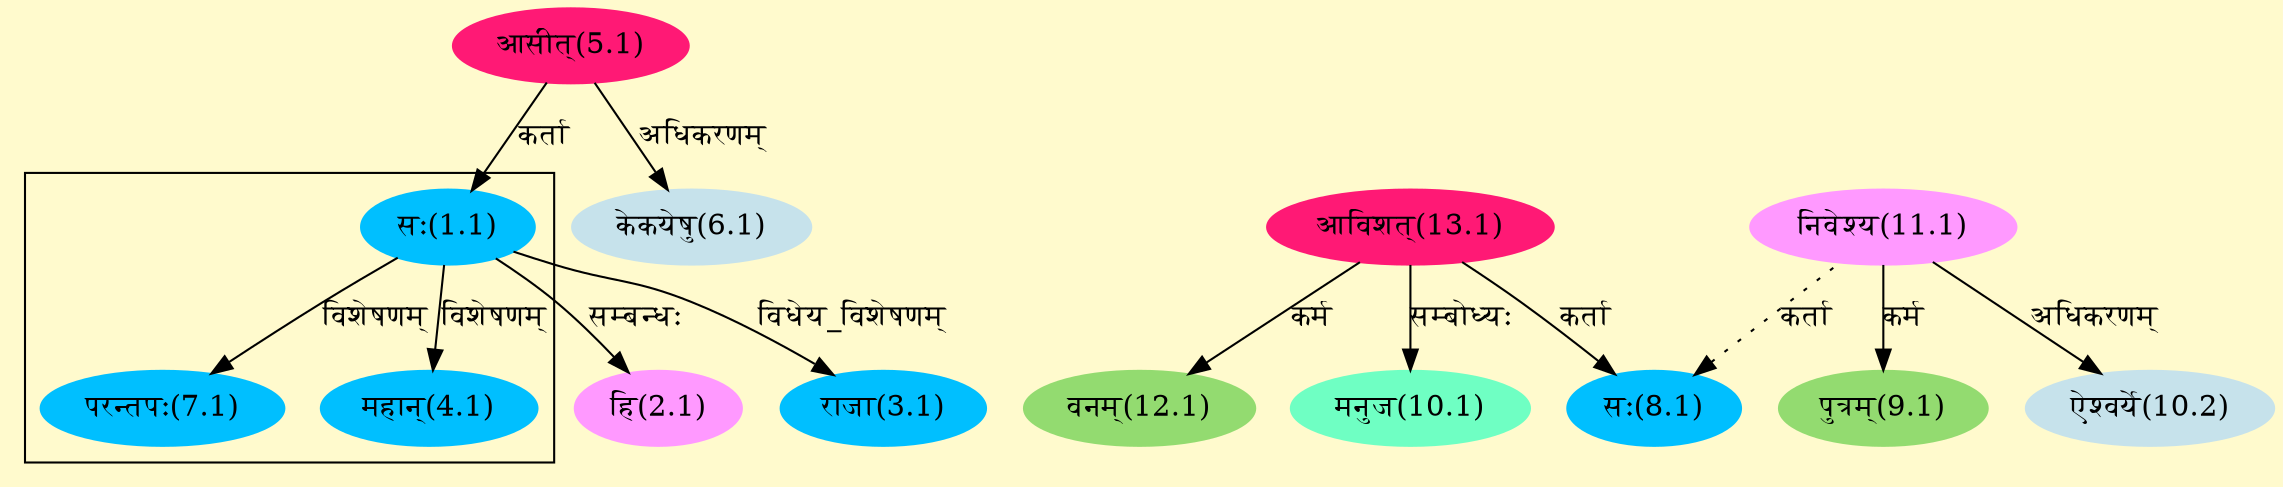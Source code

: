 digraph G{
rankdir=BT;
 compound=true;
 bgcolor="lemonchiffon1";

subgraph cluster_1{
Node4_1 [style=filled, color="#00BFFF" label = "महान्(4.1)"]
Node1_1 [style=filled, color="#00BFFF" label = "सः(1.1)"]
Node7_1 [style=filled, color="#00BFFF" label = "परन्तपः(7.1)"]

}
Node1_1 [style=filled, color="#00BFFF" label = "सः(1.1)"]
Node5_1 [style=filled, color="#FF1975" label = "आसीत्(5.1)"]
Node2_1 [style=filled, color="#FF99FF" label = "हि(2.1)"]
Node3_1 [style=filled, color="#00BFFF" label = "राजा(3.1)"]
Node [style=filled, color="" label = "()"]
Node6_1 [style=filled, color="#C6E2EB" label = "केकयेषु(6.1)"]
Node8_1 [style=filled, color="#00BFFF" label = "सः(8.1)"]
Node13_1 [style=filled, color="#FF1975" label = "आविशत्(13.1)"]
Node11_1 [style=filled, color="#FF99FF" label = "निवेश्य(11.1)"]
Node9_1 [style=filled, color="#93DB70" label = "पुत्रम्(9.1)"]
Node10_1 [style=filled, color="#6FFFC3" label = "मनुज(10.1)"]
Node10_2 [style=filled, color="#C6E2EB" label = "ऐश्वर्ये(10.2)"]
Node12_1 [style=filled, color="#93DB70" label = "वनम्(12.1)"]
/* Start of Relations section */

Node1_1 -> Node5_1 [  label="कर्ता"  dir="back" ]
Node2_1 -> Node1_1 [  label="सम्बन्धः"  dir="back" ]
Node3_1 -> Node1_1 [  label="विधेय_विशेषणम्"  dir="back" ]
Node4_1 -> Node1_1 [  label="विशेषणम्"  dir="back" ]
Node6_1 -> Node5_1 [  label="अधिकरणम्"  dir="back" ]
Node7_1 -> Node1_1 [  label="विशेषणम्"  dir="back" ]
Node8_1 -> Node13_1 [  label="कर्ता"  dir="back" ]
Node8_1 -> Node11_1 [ style=dotted label="कर्ता"  dir="back" ]
Node9_1 -> Node11_1 [  label="कर्म"  dir="back" ]
Node10_1 -> Node13_1 [  label="सम्बोध्यः"  dir="back" ]
Node10_2 -> Node11_1 [  label="अधिकरणम्"  dir="back" ]
Node12_1 -> Node13_1 [  label="कर्म"  dir="back" ]
}
